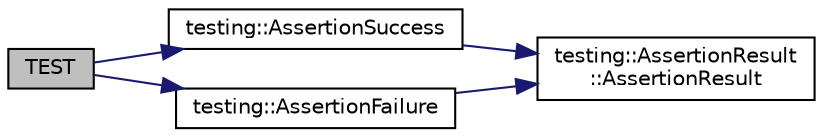 digraph "TEST"
{
  edge [fontname="Helvetica",fontsize="10",labelfontname="Helvetica",labelfontsize="10"];
  node [fontname="Helvetica",fontsize="10",shape=record];
  rankdir="LR";
  Node99 [label="TEST",height=0.2,width=0.4,color="black", fillcolor="grey75", style="filled", fontcolor="black"];
  Node99 -> Node100 [color="midnightblue",fontsize="10",style="solid",fontname="Helvetica"];
  Node100 [label="testing::AssertionSuccess",height=0.2,width=0.4,color="black", fillcolor="white", style="filled",URL="$d0/d75/namespacetesting.html#ac1d0baedb17286c5c6c87bd1a45da8ac"];
  Node100 -> Node101 [color="midnightblue",fontsize="10",style="solid",fontname="Helvetica"];
  Node101 [label="testing::AssertionResult\l::AssertionResult",height=0.2,width=0.4,color="black", fillcolor="white", style="filled",URL="$d5/dec/classtesting_1_1_assertion_result.html#a27788116f03f90aec4daf592fd809ead"];
  Node99 -> Node102 [color="midnightblue",fontsize="10",style="solid",fontname="Helvetica"];
  Node102 [label="testing::AssertionFailure",height=0.2,width=0.4,color="black", fillcolor="white", style="filled",URL="$d0/d75/namespacetesting.html#a75cb789614cb1c28c34627a4a3c053df"];
  Node102 -> Node101 [color="midnightblue",fontsize="10",style="solid",fontname="Helvetica"];
}
